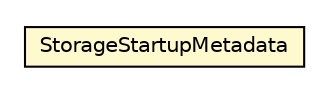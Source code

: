#!/usr/local/bin/dot
#
# Class diagram 
# Generated by UMLGraph version R5_6-24-gf6e263 (http://www.umlgraph.org/)
#

digraph G {
	edge [fontname="Helvetica",fontsize=10,labelfontname="Helvetica",labelfontsize=10];
	node [fontname="Helvetica",fontsize=10,shape=plaintext];
	nodesep=0.25;
	ranksep=0.5;
	// com.orientechnologies.orient.core.storage.impl.local.paginated.StorageStartupMetadata
	c8276269 [label=<<table title="com.orientechnologies.orient.core.storage.impl.local.paginated.StorageStartupMetadata" border="0" cellborder="1" cellspacing="0" cellpadding="2" port="p" bgcolor="lemonChiffon" href="./StorageStartupMetadata.html">
		<tr><td><table border="0" cellspacing="0" cellpadding="1">
<tr><td align="center" balign="center"> StorageStartupMetadata </td></tr>
		</table></td></tr>
		</table>>, URL="./StorageStartupMetadata.html", fontname="Helvetica", fontcolor="black", fontsize=10.0];
}

